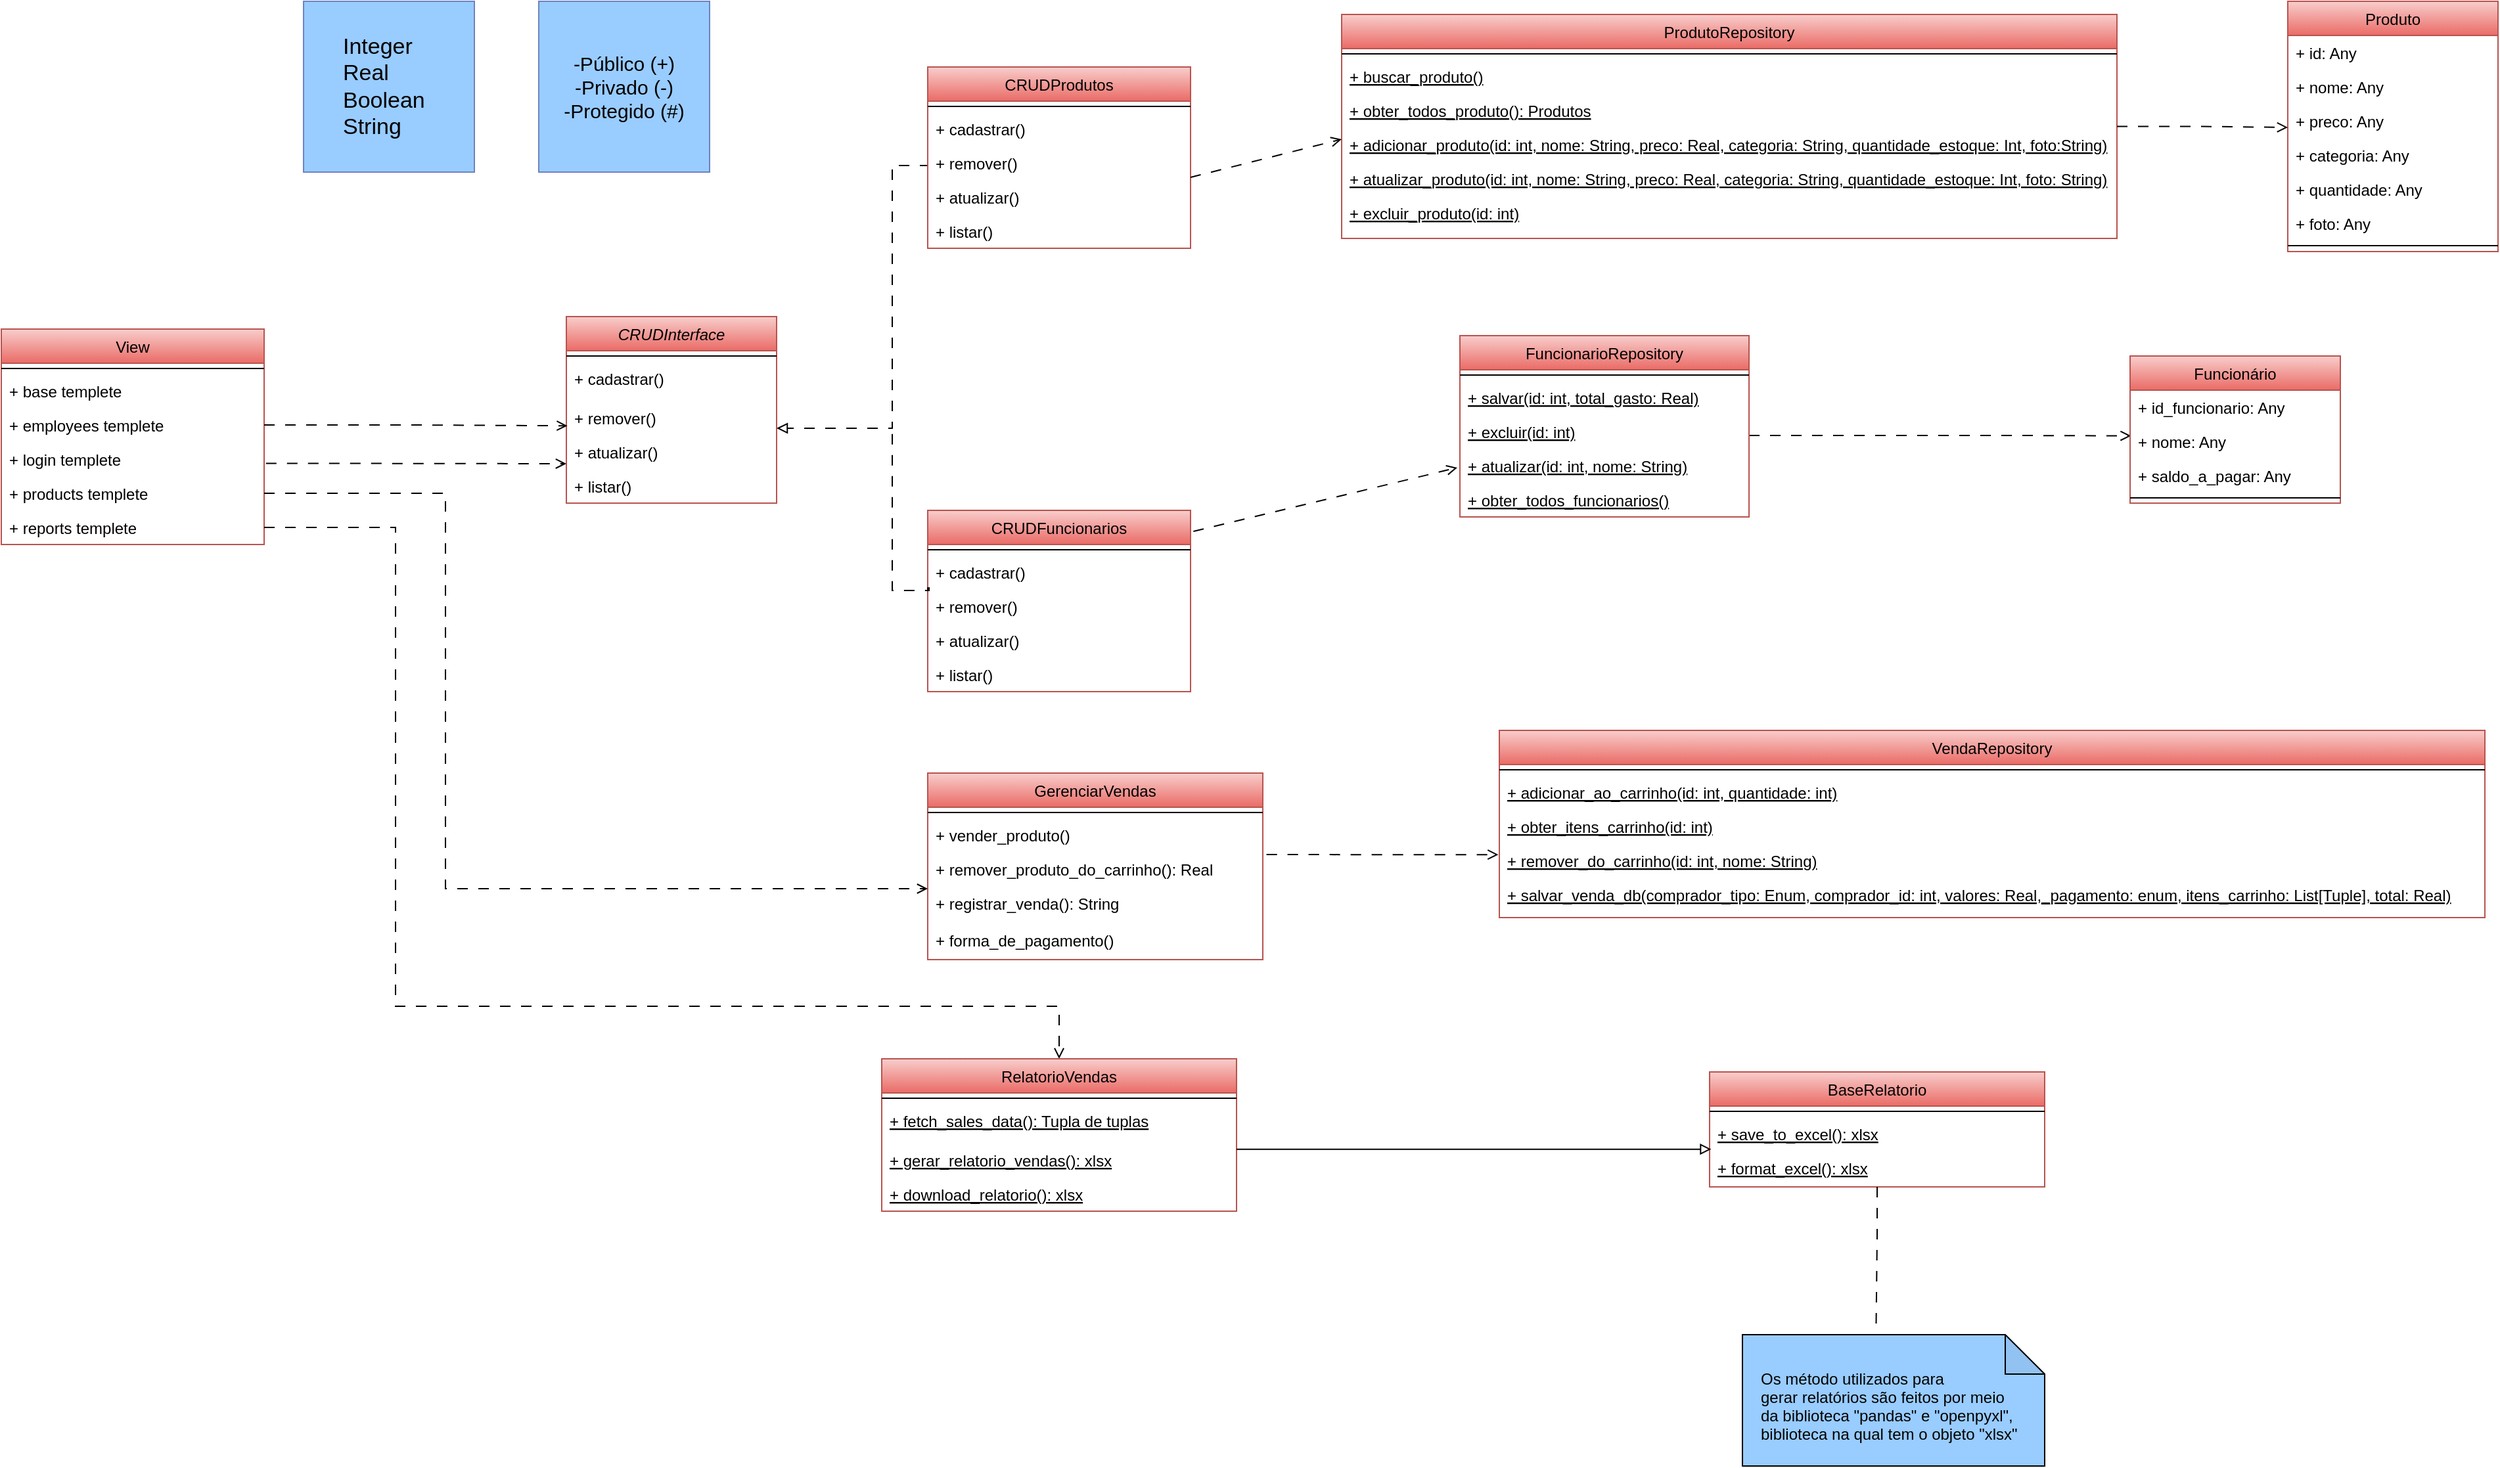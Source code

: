 <mxfile version="25.0.1">
  <diagram id="C5RBs43oDa-KdzZeNtuy" name="Page-1">
    <mxGraphModel dx="-1528" dy="1342" grid="1" gridSize="10" guides="1" tooltips="1" connect="1" arrows="1" fold="1" page="1" pageScale="1" pageWidth="827" pageHeight="1169" background="#ffffff" math="0" shadow="0">
      <root>
        <mxCell id="WIyWlLk6GJQsqaUBKTNV-0" />
        <mxCell id="WIyWlLk6GJQsqaUBKTNV-1" parent="WIyWlLk6GJQsqaUBKTNV-0" />
        <mxCell id="S7cXJ_CDG3G3nZu9S1j7-7" style="edgeStyle=orthogonalEdgeStyle;rounded=0;orthogonalLoop=1;jettySize=auto;html=1;exitX=0.5;exitY=0;exitDx=0;exitDy=0;startArrow=none;startFill=0;dashed=1;dashPattern=8 8;endArrow=open;endFill=0;" parent="WIyWlLk6GJQsqaUBKTNV-1" edge="1">
          <mxGeometry relative="1" as="geometry">
            <mxPoint x="3510" y="1020" as="targetPoint" />
            <Array as="points">
              <mxPoint x="2804" y="350" />
              <mxPoint x="3640" y="350" />
              <mxPoint x="3640" y="1020" />
            </Array>
          </mxGeometry>
        </mxCell>
        <mxCell id="RO-CDjRoIKHFXhDsi3ks-82" value="" style="whiteSpace=wrap;html=1;aspect=fixed;fillColor=#99CCFF;strokeColor=#6F83BE;" parent="WIyWlLk6GJQsqaUBKTNV-1" vertex="1">
          <mxGeometry x="4380" y="325" width="130" height="130" as="geometry" />
        </mxCell>
        <mxCell id="RO-CDjRoIKHFXhDsi3ks-83" value="&lt;font style=&quot;font-size: 17px;&quot;&gt;Integer&lt;/font&gt;&lt;div&gt;&lt;font style=&quot;font-size: 17px;&quot;&gt;Real&lt;/font&gt;&lt;/div&gt;&lt;div&gt;&lt;font style=&quot;font-size: 17px;&quot;&gt;Boolean&lt;/font&gt;&lt;/div&gt;&lt;div&gt;&lt;font style=&quot;font-size: 17px;&quot;&gt;String&lt;/font&gt;&lt;/div&gt;" style="text;html=1;align=left;verticalAlign=middle;whiteSpace=wrap;rounded=0;" parent="WIyWlLk6GJQsqaUBKTNV-1" vertex="1">
          <mxGeometry x="4407.5" y="360" width="75" height="60" as="geometry" />
        </mxCell>
        <mxCell id="RO-CDjRoIKHFXhDsi3ks-84" value="" style="whiteSpace=wrap;html=1;aspect=fixed;fillColor=#99CCFF;strokeColor=#6f83be;" parent="WIyWlLk6GJQsqaUBKTNV-1" vertex="1">
          <mxGeometry x="4559" y="325" width="130" height="130" as="geometry" />
        </mxCell>
        <mxCell id="RO-CDjRoIKHFXhDsi3ks-85" value="&lt;font style=&quot;font-size: 15px;&quot;&gt;-Público (+)&lt;br&gt;-Privado (-)&lt;br&gt;-Protegido (#)&lt;/font&gt;" style="text;html=1;align=center;verticalAlign=middle;whiteSpace=wrap;rounded=0;" parent="WIyWlLk6GJQsqaUBKTNV-1" vertex="1">
          <mxGeometry x="4577" y="350" width="94" height="80" as="geometry" />
        </mxCell>
        <mxCell id="RO-CDjRoIKHFXhDsi3ks-86" value="Produto" style="swimlane;fontStyle=0;align=center;verticalAlign=top;childLayout=stackLayout;horizontal=1;startSize=26;horizontalStack=0;resizeParent=1;resizeLast=0;collapsible=1;marginBottom=0;rounded=0;shadow=0;strokeWidth=1;fillColor=#f8cecc;gradientColor=#ea6b66;strokeColor=#b85450;" parent="WIyWlLk6GJQsqaUBKTNV-1" vertex="1">
          <mxGeometry x="5890" y="325" width="160" height="190.5" as="geometry">
            <mxRectangle x="130" y="380" width="160" height="26" as="alternateBounds" />
          </mxGeometry>
        </mxCell>
        <mxCell id="RO-CDjRoIKHFXhDsi3ks-87" value="+ id: Any" style="text;align=left;verticalAlign=top;spacingLeft=4;spacingRight=4;overflow=hidden;rotatable=0;points=[[0,0.5],[1,0.5]];portConstraint=eastwest;" parent="RO-CDjRoIKHFXhDsi3ks-86" vertex="1">
          <mxGeometry y="26" width="160" height="26" as="geometry" />
        </mxCell>
        <mxCell id="RO-CDjRoIKHFXhDsi3ks-88" value="+ nome: Any" style="text;align=left;verticalAlign=top;spacingLeft=4;spacingRight=4;overflow=hidden;rotatable=0;points=[[0,0.5],[1,0.5]];portConstraint=eastwest;" parent="RO-CDjRoIKHFXhDsi3ks-86" vertex="1">
          <mxGeometry y="52" width="160" height="26" as="geometry" />
        </mxCell>
        <mxCell id="RO-CDjRoIKHFXhDsi3ks-89" value="+ preco: Any" style="text;align=left;verticalAlign=top;spacingLeft=4;spacingRight=4;overflow=hidden;rotatable=0;points=[[0,0.5],[1,0.5]];portConstraint=eastwest;" parent="RO-CDjRoIKHFXhDsi3ks-86" vertex="1">
          <mxGeometry y="78" width="160" height="26" as="geometry" />
        </mxCell>
        <mxCell id="jOhBYb8m_JA2Lw_e8rEE-2" value="+ categoria: Any" style="text;align=left;verticalAlign=top;spacingLeft=4;spacingRight=4;overflow=hidden;rotatable=0;points=[[0,0.5],[1,0.5]];portConstraint=eastwest;" parent="RO-CDjRoIKHFXhDsi3ks-86" vertex="1">
          <mxGeometry y="104" width="160" height="26" as="geometry" />
        </mxCell>
        <mxCell id="RO-CDjRoIKHFXhDsi3ks-90" value="+ quantidade: Any" style="text;align=left;verticalAlign=top;spacingLeft=4;spacingRight=4;overflow=hidden;rotatable=0;points=[[0,0.5],[1,0.5]];portConstraint=eastwest;" parent="RO-CDjRoIKHFXhDsi3ks-86" vertex="1">
          <mxGeometry y="130" width="160" height="26" as="geometry" />
        </mxCell>
        <mxCell id="RO-CDjRoIKHFXhDsi3ks-91" value="+ foto: Any" style="text;align=left;verticalAlign=top;spacingLeft=4;spacingRight=4;overflow=hidden;rotatable=0;points=[[0,0.5],[1,0.5]];portConstraint=eastwest;" parent="RO-CDjRoIKHFXhDsi3ks-86" vertex="1">
          <mxGeometry y="156" width="160" height="26" as="geometry" />
        </mxCell>
        <mxCell id="RO-CDjRoIKHFXhDsi3ks-92" value="" style="line;html=1;strokeWidth=1;align=left;verticalAlign=middle;spacingTop=-1;spacingLeft=3;spacingRight=3;rotatable=0;labelPosition=right;points=[];portConstraint=eastwest;" parent="RO-CDjRoIKHFXhDsi3ks-86" vertex="1">
          <mxGeometry y="182" width="160" height="8" as="geometry" />
        </mxCell>
        <mxCell id="RO-CDjRoIKHFXhDsi3ks-98" value="View" style="swimlane;fontStyle=0;align=center;verticalAlign=top;childLayout=stackLayout;horizontal=1;startSize=26;horizontalStack=0;resizeParent=1;resizeLast=0;collapsible=1;marginBottom=0;rounded=0;shadow=0;strokeWidth=1;fillColor=#f8cecc;strokeColor=#b85450;gradientColor=#ea6b66;" parent="WIyWlLk6GJQsqaUBKTNV-1" vertex="1">
          <mxGeometry x="4150" y="574.5" width="200" height="164" as="geometry">
            <mxRectangle x="340" y="380" width="170" height="26" as="alternateBounds" />
          </mxGeometry>
        </mxCell>
        <mxCell id="RO-CDjRoIKHFXhDsi3ks-99" value="" style="line;html=1;strokeWidth=1;align=left;verticalAlign=middle;spacingTop=-1;spacingLeft=3;spacingRight=3;rotatable=0;labelPosition=right;points=[];portConstraint=eastwest;" parent="RO-CDjRoIKHFXhDsi3ks-98" vertex="1">
          <mxGeometry y="26" width="200" height="8" as="geometry" />
        </mxCell>
        <mxCell id="RO-CDjRoIKHFXhDsi3ks-100" value="+ base templete" style="text;align=left;verticalAlign=top;spacingLeft=4;spacingRight=4;overflow=hidden;rotatable=0;points=[[0,0.5],[1,0.5]];portConstraint=eastwest;" parent="RO-CDjRoIKHFXhDsi3ks-98" vertex="1">
          <mxGeometry y="34" width="200" height="26" as="geometry" />
        </mxCell>
        <mxCell id="RO-CDjRoIKHFXhDsi3ks-101" value="+ employees templete" style="text;align=left;verticalAlign=top;spacingLeft=4;spacingRight=4;overflow=hidden;rotatable=0;points=[[0,0.5],[1,0.5]];portConstraint=eastwest;" parent="RO-CDjRoIKHFXhDsi3ks-98" vertex="1">
          <mxGeometry y="60" width="200" height="26" as="geometry" />
        </mxCell>
        <mxCell id="RO-CDjRoIKHFXhDsi3ks-102" value="+ login templete" style="text;align=left;verticalAlign=top;spacingLeft=4;spacingRight=4;overflow=hidden;rotatable=0;points=[[0,0.5],[1,0.5]];portConstraint=eastwest;" parent="RO-CDjRoIKHFXhDsi3ks-98" vertex="1">
          <mxGeometry y="86" width="200" height="26" as="geometry" />
        </mxCell>
        <mxCell id="RO-CDjRoIKHFXhDsi3ks-103" value="+ products templete" style="text;align=left;verticalAlign=top;spacingLeft=4;spacingRight=4;overflow=hidden;rotatable=0;points=[[0,0.5],[1,0.5]];portConstraint=eastwest;" parent="RO-CDjRoIKHFXhDsi3ks-98" vertex="1">
          <mxGeometry y="112" width="200" height="26" as="geometry" />
        </mxCell>
        <mxCell id="RO-CDjRoIKHFXhDsi3ks-104" value="+ reports templete" style="text;align=left;verticalAlign=top;spacingLeft=4;spacingRight=4;overflow=hidden;rotatable=0;points=[[0,0.5],[1,0.5]];portConstraint=eastwest;" parent="RO-CDjRoIKHFXhDsi3ks-98" vertex="1">
          <mxGeometry y="138" width="200" height="26" as="geometry" />
        </mxCell>
        <mxCell id="RO-CDjRoIKHFXhDsi3ks-116" value="CRUDInterface" style="swimlane;fontStyle=2;align=center;verticalAlign=top;childLayout=stackLayout;horizontal=1;startSize=26;horizontalStack=0;resizeParent=1;resizeLast=0;collapsible=1;marginBottom=0;rounded=0;shadow=0;strokeWidth=1;fillColor=#f8cecc;gradientColor=#ea6b66;strokeColor=#b85450;" parent="WIyWlLk6GJQsqaUBKTNV-1" vertex="1">
          <mxGeometry x="4580" y="565" width="160" height="142" as="geometry">
            <mxRectangle x="130" y="380" width="160" height="26" as="alternateBounds" />
          </mxGeometry>
        </mxCell>
        <mxCell id="RO-CDjRoIKHFXhDsi3ks-117" value="" style="line;html=1;strokeWidth=1;align=left;verticalAlign=middle;spacingTop=-1;spacingLeft=3;spacingRight=3;rotatable=0;labelPosition=right;points=[];portConstraint=eastwest;" parent="RO-CDjRoIKHFXhDsi3ks-116" vertex="1">
          <mxGeometry y="26" width="160" height="8" as="geometry" />
        </mxCell>
        <mxCell id="RO-CDjRoIKHFXhDsi3ks-118" value="+ cadastrar()" style="text;align=left;verticalAlign=top;spacingLeft=4;spacingRight=4;overflow=hidden;rotatable=0;points=[[0,0.5],[1,0.5]];portConstraint=eastwest;" parent="RO-CDjRoIKHFXhDsi3ks-116" vertex="1">
          <mxGeometry y="34" width="160" height="30" as="geometry" />
        </mxCell>
        <mxCell id="RO-CDjRoIKHFXhDsi3ks-119" value="+ remover()" style="text;align=left;verticalAlign=top;spacingLeft=4;spacingRight=4;overflow=hidden;rotatable=0;points=[[0,0.5],[1,0.5]];portConstraint=eastwest;" parent="RO-CDjRoIKHFXhDsi3ks-116" vertex="1">
          <mxGeometry y="64" width="160" height="26" as="geometry" />
        </mxCell>
        <mxCell id="RO-CDjRoIKHFXhDsi3ks-120" value="+ atualizar()" style="text;align=left;verticalAlign=top;spacingLeft=4;spacingRight=4;overflow=hidden;rotatable=0;points=[[0,0.5],[1,0.5]];portConstraint=eastwest;" parent="RO-CDjRoIKHFXhDsi3ks-116" vertex="1">
          <mxGeometry y="90" width="160" height="26" as="geometry" />
        </mxCell>
        <mxCell id="RO-CDjRoIKHFXhDsi3ks-121" value="+ listar()" style="text;align=left;verticalAlign=top;spacingLeft=4;spacingRight=4;overflow=hidden;rotatable=0;points=[[0,0.5],[1,0.5]];portConstraint=eastwest;" parent="RO-CDjRoIKHFXhDsi3ks-116" vertex="1">
          <mxGeometry y="116" width="160" height="26" as="geometry" />
        </mxCell>
        <mxCell id="RO-CDjRoIKHFXhDsi3ks-122" value="" style="endArrow=block;html=1;rounded=0;dashed=1;endFill=0;dashPattern=8 8;edgeStyle=orthogonalEdgeStyle;exitX=0;exitY=0.5;exitDx=0;exitDy=0;" parent="WIyWlLk6GJQsqaUBKTNV-1" source="RO-CDjRoIKHFXhDsi3ks-132" edge="1">
          <mxGeometry width="50" height="50" relative="1" as="geometry">
            <mxPoint x="4850" y="450" as="sourcePoint" />
            <mxPoint x="4740" y="650" as="targetPoint" />
            <Array as="points">
              <mxPoint x="4855" y="450" />
              <mxPoint x="4828" y="450" />
              <mxPoint x="4828" y="650" />
              <mxPoint x="4740" y="650" />
            </Array>
          </mxGeometry>
        </mxCell>
        <mxCell id="RO-CDjRoIKHFXhDsi3ks-129" value="CRUDProdutos" style="swimlane;fontStyle=0;align=center;verticalAlign=top;childLayout=stackLayout;horizontal=1;startSize=26;horizontalStack=0;resizeParent=1;resizeLast=0;collapsible=1;marginBottom=0;rounded=0;shadow=0;strokeWidth=1;fillColor=#f8cecc;gradientColor=#ea6b66;strokeColor=#b85450;" parent="WIyWlLk6GJQsqaUBKTNV-1" vertex="1">
          <mxGeometry x="4855" y="375" width="200" height="138" as="geometry">
            <mxRectangle x="130" y="380" width="160" height="26" as="alternateBounds" />
          </mxGeometry>
        </mxCell>
        <mxCell id="RO-CDjRoIKHFXhDsi3ks-130" value="" style="line;html=1;strokeWidth=1;align=left;verticalAlign=middle;spacingTop=-1;spacingLeft=3;spacingRight=3;rotatable=0;labelPosition=right;points=[];portConstraint=eastwest;" parent="RO-CDjRoIKHFXhDsi3ks-129" vertex="1">
          <mxGeometry y="26" width="200" height="8" as="geometry" />
        </mxCell>
        <mxCell id="RO-CDjRoIKHFXhDsi3ks-131" value="+ cadastrar()" style="text;align=left;verticalAlign=top;spacingLeft=4;spacingRight=4;overflow=hidden;rotatable=0;points=[[0,0.5],[1,0.5]];portConstraint=eastwest;" parent="RO-CDjRoIKHFXhDsi3ks-129" vertex="1">
          <mxGeometry y="34" width="200" height="26" as="geometry" />
        </mxCell>
        <mxCell id="RO-CDjRoIKHFXhDsi3ks-132" value="+ remover()" style="text;align=left;verticalAlign=top;spacingLeft=4;spacingRight=4;overflow=hidden;rotatable=0;points=[[0,0.5],[1,0.5]];portConstraint=eastwest;" parent="RO-CDjRoIKHFXhDsi3ks-129" vertex="1">
          <mxGeometry y="60" width="200" height="26" as="geometry" />
        </mxCell>
        <mxCell id="RO-CDjRoIKHFXhDsi3ks-133" value="+ atualizar()" style="text;align=left;verticalAlign=top;spacingLeft=4;spacingRight=4;overflow=hidden;rotatable=0;points=[[0,0.5],[1,0.5]];portConstraint=eastwest;" parent="RO-CDjRoIKHFXhDsi3ks-129" vertex="1">
          <mxGeometry y="86" width="200" height="26" as="geometry" />
        </mxCell>
        <mxCell id="RO-CDjRoIKHFXhDsi3ks-134" value="+ listar()" style="text;align=left;verticalAlign=top;spacingLeft=4;spacingRight=4;overflow=hidden;rotatable=0;points=[[0,0.5],[1,0.5]];portConstraint=eastwest;" parent="RO-CDjRoIKHFXhDsi3ks-129" vertex="1">
          <mxGeometry y="112" width="200" height="26" as="geometry" />
        </mxCell>
        <mxCell id="RO-CDjRoIKHFXhDsi3ks-135" value="CRUDFuncionarios" style="swimlane;fontStyle=0;align=center;verticalAlign=top;childLayout=stackLayout;horizontal=1;startSize=26;horizontalStack=0;resizeParent=1;resizeLast=0;collapsible=1;marginBottom=0;rounded=0;shadow=0;strokeWidth=1;fillColor=#f8cecc;gradientColor=#ea6b66;strokeColor=#b85450;" parent="WIyWlLk6GJQsqaUBKTNV-1" vertex="1">
          <mxGeometry x="4855" y="712.5" width="200" height="138" as="geometry">
            <mxRectangle x="130" y="380" width="160" height="26" as="alternateBounds" />
          </mxGeometry>
        </mxCell>
        <mxCell id="RO-CDjRoIKHFXhDsi3ks-136" value="" style="line;html=1;strokeWidth=1;align=left;verticalAlign=middle;spacingTop=-1;spacingLeft=3;spacingRight=3;rotatable=0;labelPosition=right;points=[];portConstraint=eastwest;" parent="RO-CDjRoIKHFXhDsi3ks-135" vertex="1">
          <mxGeometry y="26" width="200" height="8" as="geometry" />
        </mxCell>
        <mxCell id="RO-CDjRoIKHFXhDsi3ks-137" value="+ cadastrar()" style="text;align=left;verticalAlign=top;spacingLeft=4;spacingRight=4;overflow=hidden;rotatable=0;points=[[0,0.5],[1,0.5]];portConstraint=eastwest;" parent="RO-CDjRoIKHFXhDsi3ks-135" vertex="1">
          <mxGeometry y="34" width="200" height="26" as="geometry" />
        </mxCell>
        <mxCell id="RO-CDjRoIKHFXhDsi3ks-138" value="+ remover()" style="text;align=left;verticalAlign=top;spacingLeft=4;spacingRight=4;overflow=hidden;rotatable=0;points=[[0,0.5],[1,0.5]];portConstraint=eastwest;" parent="RO-CDjRoIKHFXhDsi3ks-135" vertex="1">
          <mxGeometry y="60" width="200" height="26" as="geometry" />
        </mxCell>
        <mxCell id="RO-CDjRoIKHFXhDsi3ks-139" value="+ atualizar()" style="text;align=left;verticalAlign=top;spacingLeft=4;spacingRight=4;overflow=hidden;rotatable=0;points=[[0,0.5],[1,0.5]];portConstraint=eastwest;" parent="RO-CDjRoIKHFXhDsi3ks-135" vertex="1">
          <mxGeometry y="86" width="200" height="26" as="geometry" />
        </mxCell>
        <mxCell id="RO-CDjRoIKHFXhDsi3ks-140" value="+ listar()" style="text;align=left;verticalAlign=top;spacingLeft=4;spacingRight=4;overflow=hidden;rotatable=0;points=[[0,0.5],[1,0.5]];portConstraint=eastwest;" parent="RO-CDjRoIKHFXhDsi3ks-135" vertex="1">
          <mxGeometry y="112" width="200" height="26" as="geometry" />
        </mxCell>
        <mxCell id="RO-CDjRoIKHFXhDsi3ks-141" value="BaseRelatorio" style="swimlane;fontStyle=0;align=center;verticalAlign=top;childLayout=stackLayout;horizontal=1;startSize=26;horizontalStack=0;resizeParent=1;resizeLast=0;collapsible=1;marginBottom=0;rounded=0;shadow=0;strokeWidth=1;fillColor=#f8cecc;gradientColor=#ea6b66;strokeColor=#b85450;" parent="WIyWlLk6GJQsqaUBKTNV-1" vertex="1">
          <mxGeometry x="5450" y="1140" width="255" height="87.5" as="geometry">
            <mxRectangle x="130" y="380" width="160" height="26" as="alternateBounds" />
          </mxGeometry>
        </mxCell>
        <mxCell id="RO-CDjRoIKHFXhDsi3ks-142" value="" style="line;html=1;strokeWidth=1;align=left;verticalAlign=middle;spacingTop=-1;spacingLeft=3;spacingRight=3;rotatable=0;labelPosition=right;points=[];portConstraint=eastwest;" parent="RO-CDjRoIKHFXhDsi3ks-141" vertex="1">
          <mxGeometry y="26" width="255" height="8" as="geometry" />
        </mxCell>
        <mxCell id="RO-CDjRoIKHFXhDsi3ks-143" value="+ save_to_excel(): xlsx" style="text;align=left;verticalAlign=top;spacingLeft=4;spacingRight=4;overflow=hidden;rotatable=0;points=[[0,0.5],[1,0.5]];portConstraint=eastwest;fontStyle=4" parent="RO-CDjRoIKHFXhDsi3ks-141" vertex="1">
          <mxGeometry y="34" width="255" height="26" as="geometry" />
        </mxCell>
        <mxCell id="RO-CDjRoIKHFXhDsi3ks-144" value="+ format_excel(): xlsx" style="text;align=left;verticalAlign=top;spacingLeft=4;spacingRight=4;overflow=hidden;rotatable=0;points=[[0,0.5],[1,0.5]];portConstraint=eastwest;fontStyle=4" parent="RO-CDjRoIKHFXhDsi3ks-141" vertex="1">
          <mxGeometry y="60" width="255" height="26" as="geometry" />
        </mxCell>
        <mxCell id="RO-CDjRoIKHFXhDsi3ks-145" style="rounded=0;orthogonalLoop=1;jettySize=auto;html=1;entryX=-0.001;entryY=0.33;entryDx=0;entryDy=0;dashed=1;dashPattern=8 8;endArrow=open;endFill=0;exitX=1.011;exitY=1.079;exitDx=0;exitDy=0;exitPerimeter=0;entryPerimeter=0;" parent="WIyWlLk6GJQsqaUBKTNV-1" source="RO-CDjRoIKHFXhDsi3ks-148" target="jOhBYb8m_JA2Lw_e8rEE-61" edge="1">
          <mxGeometry relative="1" as="geometry">
            <mxPoint x="5238" y="810.5" as="targetPoint" />
          </mxGeometry>
        </mxCell>
        <mxCell id="RO-CDjRoIKHFXhDsi3ks-146" value="GerenciarVendas" style="swimlane;fontStyle=0;align=center;verticalAlign=top;childLayout=stackLayout;horizontal=1;startSize=26;horizontalStack=0;resizeParent=1;resizeLast=0;collapsible=1;marginBottom=0;rounded=0;shadow=0;strokeWidth=1;fillColor=#f8cecc;gradientColor=#ea6b66;strokeColor=#b85450;" parent="WIyWlLk6GJQsqaUBKTNV-1" vertex="1">
          <mxGeometry x="4855" y="912.5" width="255" height="142" as="geometry">
            <mxRectangle x="130" y="380" width="160" height="26" as="alternateBounds" />
          </mxGeometry>
        </mxCell>
        <mxCell id="RO-CDjRoIKHFXhDsi3ks-147" value="" style="line;html=1;strokeWidth=1;align=left;verticalAlign=middle;spacingTop=-1;spacingLeft=3;spacingRight=3;rotatable=0;labelPosition=right;points=[];portConstraint=eastwest;" parent="RO-CDjRoIKHFXhDsi3ks-146" vertex="1">
          <mxGeometry y="26" width="255" height="8" as="geometry" />
        </mxCell>
        <mxCell id="RO-CDjRoIKHFXhDsi3ks-148" value="+ vender_produto()" style="text;align=left;verticalAlign=top;spacingLeft=4;spacingRight=4;overflow=hidden;rotatable=0;points=[[0,0.5],[1,0.5]];portConstraint=eastwest;" parent="RO-CDjRoIKHFXhDsi3ks-146" vertex="1">
          <mxGeometry y="34" width="255" height="26" as="geometry" />
        </mxCell>
        <mxCell id="RO-CDjRoIKHFXhDsi3ks-149" value="+ remover_produto_do_carrinho(): Real" style="text;align=left;verticalAlign=top;spacingLeft=4;spacingRight=4;overflow=hidden;rotatable=0;points=[[0,0.5],[1,0.5]];portConstraint=eastwest;" parent="RO-CDjRoIKHFXhDsi3ks-146" vertex="1">
          <mxGeometry y="60" width="255" height="26" as="geometry" />
        </mxCell>
        <mxCell id="RO-CDjRoIKHFXhDsi3ks-150" value="+ registrar_venda(): String" style="text;align=left;verticalAlign=top;spacingLeft=4;spacingRight=4;overflow=hidden;rotatable=0;points=[[0,0.5],[1,0.5]];portConstraint=eastwest;" parent="RO-CDjRoIKHFXhDsi3ks-146" vertex="1">
          <mxGeometry y="86" width="255" height="28" as="geometry" />
        </mxCell>
        <mxCell id="RO-CDjRoIKHFXhDsi3ks-151" value="+ forma_de_pagamento()" style="text;align=left;verticalAlign=top;spacingLeft=4;spacingRight=4;overflow=hidden;rotatable=0;points=[[0,0.5],[1,0.5]];portConstraint=eastwest;" parent="RO-CDjRoIKHFXhDsi3ks-146" vertex="1">
          <mxGeometry y="114" width="255" height="28" as="geometry" />
        </mxCell>
        <mxCell id="RO-CDjRoIKHFXhDsi3ks-152" value="" style="endArrow=open;html=1;rounded=0;dashed=1;endFill=0;dashPattern=8 8;edgeStyle=orthogonalEdgeStyle;entryX=0.005;entryY=0.736;entryDx=0;entryDy=0;exitX=1;exitY=0.5;exitDx=0;exitDy=0;entryPerimeter=0;" parent="WIyWlLk6GJQsqaUBKTNV-1" source="RO-CDjRoIKHFXhDsi3ks-101" target="RO-CDjRoIKHFXhDsi3ks-119" edge="1">
          <mxGeometry width="50" height="50" relative="1" as="geometry">
            <mxPoint x="4348" y="652.5" as="sourcePoint" />
            <mxPoint x="4598" y="652.5" as="targetPoint" />
            <Array as="points">
              <mxPoint x="4465" y="648" />
            </Array>
          </mxGeometry>
        </mxCell>
        <mxCell id="RO-CDjRoIKHFXhDsi3ks-153" value="" style="endArrow=none;html=1;rounded=0;dashed=1;endFill=0;dashPattern=8 8;edgeStyle=orthogonalEdgeStyle;exitX=0;exitY=0.036;exitDx=0;exitDy=0;exitPerimeter=0;" parent="WIyWlLk6GJQsqaUBKTNV-1" source="RO-CDjRoIKHFXhDsi3ks-138" edge="1">
          <mxGeometry width="50" height="50" relative="1" as="geometry">
            <mxPoint x="4858" y="550.5" as="sourcePoint" />
            <mxPoint x="4828" y="652.5" as="targetPoint" />
            <Array as="points">
              <mxPoint x="4855" y="771.5" />
              <mxPoint x="4856" y="771.5" />
              <mxPoint x="4856" y="773.5" />
              <mxPoint x="4828" y="773.5" />
            </Array>
          </mxGeometry>
        </mxCell>
        <mxCell id="RO-CDjRoIKHFXhDsi3ks-154" value="" style="endArrow=open;html=1;rounded=0;dashed=1;endFill=0;dashPattern=8 8;edgeStyle=orthogonalEdgeStyle;entryX=0.002;entryY=0.169;entryDx=0;entryDy=0;entryPerimeter=0;exitX=1;exitY=0.5;exitDx=0;exitDy=0;" parent="WIyWlLk6GJQsqaUBKTNV-1" source="RO-CDjRoIKHFXhDsi3ks-103" edge="1">
          <mxGeometry width="50" height="50" relative="1" as="geometry">
            <mxPoint x="4488" y="802.5" as="sourcePoint" />
            <mxPoint x="4855" y="1000.5" as="targetPoint" />
            <Array as="points">
              <mxPoint x="4488" y="700" />
              <mxPoint x="4488" y="1001" />
            </Array>
          </mxGeometry>
        </mxCell>
        <mxCell id="RO-CDjRoIKHFXhDsi3ks-155" value="" style="endArrow=open;html=1;rounded=0;dashed=1;endFill=0;dashPattern=8 8;edgeStyle=orthogonalEdgeStyle;exitX=1;exitY=0.5;exitDx=0;exitDy=0;" parent="WIyWlLk6GJQsqaUBKTNV-1" source="RO-CDjRoIKHFXhDsi3ks-104" edge="1">
          <mxGeometry width="50" height="50" relative="1" as="geometry">
            <mxPoint x="4488" y="982.5" as="sourcePoint" />
            <mxPoint x="4955" y="1130" as="targetPoint" />
            <Array as="points">
              <mxPoint x="4450" y="726" />
              <mxPoint x="4450" y="1090" />
              <mxPoint x="4955" y="1090" />
            </Array>
          </mxGeometry>
        </mxCell>
        <mxCell id="RO-CDjRoIKHFXhDsi3ks-158" value="" style="endArrow=none;html=1;rounded=0;dashed=1;endFill=0;dashPattern=8 8;edgeStyle=orthogonalEdgeStyle;entryX=0.442;entryY=-0.005;entryDx=0;entryDy=0;entryPerimeter=0;exitX=0.5;exitY=1;exitDx=0;exitDy=0;" parent="WIyWlLk6GJQsqaUBKTNV-1" source="RO-CDjRoIKHFXhDsi3ks-141" target="RO-CDjRoIKHFXhDsi3ks-160" edge="1">
          <mxGeometry width="50" height="50" relative="1" as="geometry">
            <mxPoint x="5710" y="1260" as="sourcePoint" />
            <mxPoint x="5680" y="1360" as="targetPoint" />
            <Array as="points">
              <mxPoint x="5577" y="1264" />
              <mxPoint x="5577" y="1264" />
              <mxPoint x="5577" y="1310" />
              <mxPoint x="5577" y="1310" />
            </Array>
          </mxGeometry>
        </mxCell>
        <mxCell id="RO-CDjRoIKHFXhDsi3ks-160" value="" style="shape=note;whiteSpace=wrap;html=1;backgroundOutline=1;darkOpacity=0.05;fillColor=#99CCFF;" parent="WIyWlLk6GJQsqaUBKTNV-1" vertex="1">
          <mxGeometry x="5475" y="1340" width="230" height="100" as="geometry" />
        </mxCell>
        <mxCell id="RO-CDjRoIKHFXhDsi3ks-161" value="Os método utilizados para &#xa;gerar relatórios são feitos por meio&#xa;da biblioteca &quot;pandas&quot; e &quot;openpyxl&quot;,&#xa;biblioteca na qual tem o objeto &quot;xlsx&quot;" style="text;align=left;verticalAlign=top;spacingLeft=4;spacingRight=4;overflow=hidden;rotatable=0;points=[[0,0.5],[1,0.5]];portConstraint=eastwest;fontSize=12;" parent="WIyWlLk6GJQsqaUBKTNV-1" vertex="1">
          <mxGeometry x="5483" y="1360" width="212" height="70" as="geometry" />
        </mxCell>
        <mxCell id="RO-CDjRoIKHFXhDsi3ks-162" style="rounded=0;orthogonalLoop=1;jettySize=auto;html=1;entryX=0;entryY=0.5;entryDx=0;entryDy=0;exitX=1.011;exitY=0.116;exitDx=0;exitDy=0;exitPerimeter=0;endArrow=open;endFill=0;dashed=1;dashPattern=8 8;" parent="WIyWlLk6GJQsqaUBKTNV-1" source="RO-CDjRoIKHFXhDsi3ks-135" edge="1">
          <mxGeometry relative="1" as="geometry">
            <mxPoint x="5258" y="680" as="targetPoint" />
          </mxGeometry>
        </mxCell>
        <mxCell id="RO-CDjRoIKHFXhDsi3ks-163" value="" style="endArrow=open;html=1;rounded=0;dashed=1;endFill=0;dashPattern=8 8;edgeStyle=orthogonalEdgeStyle;exitX=1.007;exitY=0.623;exitDx=0;exitDy=0;exitPerimeter=0;" parent="WIyWlLk6GJQsqaUBKTNV-1" source="RO-CDjRoIKHFXhDsi3ks-102" edge="1">
          <mxGeometry width="50" height="50" relative="1" as="geometry">
            <mxPoint x="4358" y="662.5" as="sourcePoint" />
            <mxPoint x="4580" y="677" as="targetPoint" />
            <Array as="points">
              <mxPoint x="4358" y="677" />
              <mxPoint x="4580" y="677" />
            </Array>
          </mxGeometry>
        </mxCell>
        <mxCell id="jOhBYb8m_JA2Lw_e8rEE-5" value="ProdutoRepository" style="swimlane;fontStyle=0;align=center;verticalAlign=top;childLayout=stackLayout;horizontal=1;startSize=26;horizontalStack=0;resizeParent=1;resizeLast=0;collapsible=1;marginBottom=0;rounded=0;shadow=0;strokeWidth=1;fillColor=#f8cecc;gradientColor=#ea6b66;strokeColor=#b85450;" parent="WIyWlLk6GJQsqaUBKTNV-1" vertex="1">
          <mxGeometry x="5170" y="335" width="590" height="170.5" as="geometry">
            <mxRectangle x="130" y="380" width="160" height="26" as="alternateBounds" />
          </mxGeometry>
        </mxCell>
        <mxCell id="jOhBYb8m_JA2Lw_e8rEE-13" value="" style="line;html=1;strokeWidth=1;align=left;verticalAlign=middle;spacingTop=-1;spacingLeft=3;spacingRight=3;rotatable=0;labelPosition=right;points=[];portConstraint=eastwest;" parent="jOhBYb8m_JA2Lw_e8rEE-5" vertex="1">
          <mxGeometry y="26" width="590" height="8" as="geometry" />
        </mxCell>
        <mxCell id="jOhBYb8m_JA2Lw_e8rEE-3" value="+ buscar_produto()" style="text;align=left;verticalAlign=top;spacingLeft=4;spacingRight=4;overflow=hidden;rotatable=0;points=[[0,0.5],[1,0.5]];portConstraint=eastwest;fontStyle=4" parent="jOhBYb8m_JA2Lw_e8rEE-5" vertex="1">
          <mxGeometry y="34" width="590" height="26" as="geometry" />
        </mxCell>
        <mxCell id="jOhBYb8m_JA2Lw_e8rEE-14" value="+ obter_todos_produto(): Produtos" style="text;align=left;verticalAlign=top;spacingLeft=4;spacingRight=4;overflow=hidden;rotatable=0;points=[[0,0.5],[1,0.5]];portConstraint=eastwest;fontStyle=4" parent="jOhBYb8m_JA2Lw_e8rEE-5" vertex="1">
          <mxGeometry y="60" width="590" height="26" as="geometry" />
        </mxCell>
        <mxCell id="jOhBYb8m_JA2Lw_e8rEE-15" value="+ adicionar_produto(id: int, nome: String, preco: Real, categoria: String, quantidade_estoque: Int, foto:String)" style="text;align=left;verticalAlign=top;spacingLeft=4;spacingRight=4;overflow=hidden;rotatable=0;points=[[0,0.5],[1,0.5]];portConstraint=eastwest;fontStyle=4" parent="jOhBYb8m_JA2Lw_e8rEE-5" vertex="1">
          <mxGeometry y="86" width="590" height="26" as="geometry" />
        </mxCell>
        <mxCell id="jOhBYb8m_JA2Lw_e8rEE-16" value="+ atualizar_produto(id: int, nome: String, preco: Real, categoria: String, quantidade_estoque: Int, foto: String)" style="text;align=left;verticalAlign=top;spacingLeft=4;spacingRight=4;overflow=hidden;rotatable=0;points=[[0,0.5],[1,0.5]];portConstraint=eastwest;fontStyle=4" parent="jOhBYb8m_JA2Lw_e8rEE-5" vertex="1">
          <mxGeometry y="112" width="590" height="26" as="geometry" />
        </mxCell>
        <mxCell id="jOhBYb8m_JA2Lw_e8rEE-17" value="+ excluir_produto(id: int)" style="text;align=left;verticalAlign=top;spacingLeft=4;spacingRight=4;overflow=hidden;rotatable=0;points=[[0,0.5],[1,0.5]];portConstraint=eastwest;fontStyle=4" parent="jOhBYb8m_JA2Lw_e8rEE-5" vertex="1">
          <mxGeometry y="138" width="590" height="26" as="geometry" />
        </mxCell>
        <mxCell id="jOhBYb8m_JA2Lw_e8rEE-63" style="edgeStyle=orthogonalEdgeStyle;rounded=0;orthogonalLoop=1;jettySize=auto;html=1;dashed=1;endArrow=open;endFill=0;dashPattern=8 8;entryX=0.005;entryY=0.338;entryDx=0;entryDy=0;entryPerimeter=0;" parent="WIyWlLk6GJQsqaUBKTNV-1" target="jOhBYb8m_JA2Lw_e8rEE-44" edge="1">
          <mxGeometry relative="1" as="geometry">
            <mxPoint x="5480" y="655.5" as="sourcePoint" />
            <mxPoint x="5760" y="656" as="targetPoint" />
            <Array as="points">
              <mxPoint x="5680" y="656" />
            </Array>
          </mxGeometry>
        </mxCell>
        <mxCell id="jOhBYb8m_JA2Lw_e8rEE-31" value="FuncionarioRepository" style="swimlane;fontStyle=0;align=center;verticalAlign=top;childLayout=stackLayout;horizontal=1;startSize=26;horizontalStack=0;resizeParent=1;resizeLast=0;collapsible=1;marginBottom=0;rounded=0;shadow=0;strokeWidth=1;fillColor=#f8cecc;gradientColor=#ea6b66;strokeColor=#b85450;" parent="WIyWlLk6GJQsqaUBKTNV-1" vertex="1">
          <mxGeometry x="5260" y="579.5" width="220" height="138" as="geometry">
            <mxRectangle x="130" y="380" width="160" height="26" as="alternateBounds" />
          </mxGeometry>
        </mxCell>
        <mxCell id="jOhBYb8m_JA2Lw_e8rEE-33" value="" style="line;html=1;strokeWidth=1;align=left;verticalAlign=middle;spacingTop=-1;spacingLeft=3;spacingRight=3;rotatable=0;labelPosition=right;points=[];portConstraint=eastwest;" parent="jOhBYb8m_JA2Lw_e8rEE-31" vertex="1">
          <mxGeometry y="26" width="220" height="8" as="geometry" />
        </mxCell>
        <mxCell id="jOhBYb8m_JA2Lw_e8rEE-34" value="+ salvar(id: int, total_gasto: Real)" style="text;align=left;verticalAlign=top;spacingLeft=4;spacingRight=4;overflow=hidden;rotatable=0;points=[[0,0.5],[1,0.5]];portConstraint=eastwest;fontStyle=4" parent="jOhBYb8m_JA2Lw_e8rEE-31" vertex="1">
          <mxGeometry y="34" width="220" height="26" as="geometry" />
        </mxCell>
        <mxCell id="jOhBYb8m_JA2Lw_e8rEE-35" value="+ excluir(id: int)" style="text;align=left;verticalAlign=top;spacingLeft=4;spacingRight=4;overflow=hidden;rotatable=0;points=[[0,0.5],[1,0.5]];portConstraint=eastwest;fontStyle=4" parent="jOhBYb8m_JA2Lw_e8rEE-31" vertex="1">
          <mxGeometry y="60" width="220" height="26" as="geometry" />
        </mxCell>
        <mxCell id="jOhBYb8m_JA2Lw_e8rEE-37" value="+ atualizar(id: int, nome: String)" style="text;align=left;verticalAlign=top;spacingLeft=4;spacingRight=4;overflow=hidden;rotatable=0;points=[[0,0.5],[1,0.5]];portConstraint=eastwest;fontStyle=4" parent="jOhBYb8m_JA2Lw_e8rEE-31" vertex="1">
          <mxGeometry y="86" width="220" height="26" as="geometry" />
        </mxCell>
        <mxCell id="jOhBYb8m_JA2Lw_e8rEE-36" value="+ obter_todos_funcionarios()" style="text;align=left;verticalAlign=top;spacingLeft=4;spacingRight=4;overflow=hidden;rotatable=0;points=[[0,0.5],[1,0.5]];portConstraint=eastwest;fontStyle=4" parent="jOhBYb8m_JA2Lw_e8rEE-31" vertex="1">
          <mxGeometry y="112" width="220" height="26" as="geometry" />
        </mxCell>
        <mxCell id="jOhBYb8m_JA2Lw_e8rEE-39" style="edgeStyle=orthogonalEdgeStyle;rounded=0;orthogonalLoop=1;jettySize=auto;html=1;entryX=0;entryY=0.692;entryDx=0;entryDy=0;dashed=1;dashPattern=8 8;entryPerimeter=0;endArrow=open;endFill=0;" parent="WIyWlLk6GJQsqaUBKTNV-1" source="jOhBYb8m_JA2Lw_e8rEE-5" target="RO-CDjRoIKHFXhDsi3ks-89" edge="1">
          <mxGeometry relative="1" as="geometry">
            <Array as="points" />
          </mxGeometry>
        </mxCell>
        <mxCell id="jOhBYb8m_JA2Lw_e8rEE-40" style="rounded=0;orthogonalLoop=1;jettySize=auto;html=1;exitX=1.011;exitY=0.116;exitDx=0;exitDy=0;exitPerimeter=0;endArrow=open;endFill=0;dashed=1;dashPattern=8 8;" parent="WIyWlLk6GJQsqaUBKTNV-1" edge="1">
          <mxGeometry relative="1" as="geometry">
            <mxPoint x="5055" y="459" as="sourcePoint" />
            <mxPoint x="5170" y="430" as="targetPoint" />
          </mxGeometry>
        </mxCell>
        <mxCell id="jOhBYb8m_JA2Lw_e8rEE-42" value="Funcionário" style="swimlane;fontStyle=0;align=center;verticalAlign=top;childLayout=stackLayout;horizontal=1;startSize=26;horizontalStack=0;resizeParent=1;resizeLast=0;collapsible=1;marginBottom=0;rounded=0;shadow=0;strokeWidth=1;fillColor=#f8cecc;gradientColor=#ea6b66;strokeColor=#b85450;" parent="WIyWlLk6GJQsqaUBKTNV-1" vertex="1">
          <mxGeometry x="5770" y="595" width="160" height="112" as="geometry">
            <mxRectangle x="130" y="380" width="160" height="26" as="alternateBounds" />
          </mxGeometry>
        </mxCell>
        <mxCell id="jOhBYb8m_JA2Lw_e8rEE-43" value="+ id_funcionario: Any" style="text;align=left;verticalAlign=top;spacingLeft=4;spacingRight=4;overflow=hidden;rotatable=0;points=[[0,0.5],[1,0.5]];portConstraint=eastwest;" parent="jOhBYb8m_JA2Lw_e8rEE-42" vertex="1">
          <mxGeometry y="26" width="160" height="26" as="geometry" />
        </mxCell>
        <mxCell id="jOhBYb8m_JA2Lw_e8rEE-44" value="+ nome: Any" style="text;align=left;verticalAlign=top;spacingLeft=4;spacingRight=4;overflow=hidden;rotatable=0;points=[[0,0.5],[1,0.5]];portConstraint=eastwest;" parent="jOhBYb8m_JA2Lw_e8rEE-42" vertex="1">
          <mxGeometry y="52" width="160" height="26" as="geometry" />
        </mxCell>
        <mxCell id="jOhBYb8m_JA2Lw_e8rEE-45" value="+ saldo_a_pagar: Any" style="text;align=left;verticalAlign=top;spacingLeft=4;spacingRight=4;overflow=hidden;rotatable=0;points=[[0,0.5],[1,0.5]];portConstraint=eastwest;" parent="jOhBYb8m_JA2Lw_e8rEE-42" vertex="1">
          <mxGeometry y="78" width="160" height="26" as="geometry" />
        </mxCell>
        <mxCell id="jOhBYb8m_JA2Lw_e8rEE-46" value="" style="line;html=1;strokeWidth=1;align=left;verticalAlign=middle;spacingTop=-1;spacingLeft=3;spacingRight=3;rotatable=0;labelPosition=right;points=[];portConstraint=eastwest;" parent="jOhBYb8m_JA2Lw_e8rEE-42" vertex="1">
          <mxGeometry y="104" width="160" height="8" as="geometry" />
        </mxCell>
        <mxCell id="jOhBYb8m_JA2Lw_e8rEE-51" value="RelatorioVendas" style="swimlane;fontStyle=0;align=center;verticalAlign=top;childLayout=stackLayout;horizontal=1;startSize=26;horizontalStack=0;resizeParent=1;resizeLast=0;collapsible=1;marginBottom=0;rounded=0;shadow=0;strokeWidth=1;fillColor=#f8cecc;gradientColor=#ea6b66;strokeColor=#b85450;" parent="WIyWlLk6GJQsqaUBKTNV-1" vertex="1">
          <mxGeometry x="4820" y="1130" width="270" height="116" as="geometry">
            <mxRectangle x="130" y="380" width="160" height="26" as="alternateBounds" />
          </mxGeometry>
        </mxCell>
        <mxCell id="jOhBYb8m_JA2Lw_e8rEE-52" value="" style="line;html=1;strokeWidth=1;align=left;verticalAlign=middle;spacingTop=-1;spacingLeft=3;spacingRight=3;rotatable=0;labelPosition=right;points=[];portConstraint=eastwest;" parent="jOhBYb8m_JA2Lw_e8rEE-51" vertex="1">
          <mxGeometry y="26" width="270" height="8" as="geometry" />
        </mxCell>
        <mxCell id="jOhBYb8m_JA2Lw_e8rEE-53" value="+ fetch_sales_data(): Tupla de tuplas" style="text;align=left;verticalAlign=top;spacingLeft=4;spacingRight=4;overflow=hidden;rotatable=0;points=[[0,0.5],[1,0.5]];portConstraint=eastwest;fontStyle=4" parent="jOhBYb8m_JA2Lw_e8rEE-51" vertex="1">
          <mxGeometry y="34" width="270" height="30" as="geometry" />
        </mxCell>
        <mxCell id="jOhBYb8m_JA2Lw_e8rEE-54" value="+ gerar_relatorio_vendas(): xlsx" style="text;align=left;verticalAlign=top;spacingLeft=4;spacingRight=4;overflow=hidden;rotatable=0;points=[[0,0.5],[1,0.5]];portConstraint=eastwest;fontStyle=4" parent="jOhBYb8m_JA2Lw_e8rEE-51" vertex="1">
          <mxGeometry y="64" width="270" height="26" as="geometry" />
        </mxCell>
        <mxCell id="jOhBYb8m_JA2Lw_e8rEE-55" value="+ download_relatorio(): xlsx" style="text;align=left;verticalAlign=top;spacingLeft=4;spacingRight=4;overflow=hidden;rotatable=0;points=[[0,0.5],[1,0.5]];portConstraint=eastwest;fontStyle=4" parent="jOhBYb8m_JA2Lw_e8rEE-51" vertex="1">
          <mxGeometry y="90" width="270" height="26" as="geometry" />
        </mxCell>
        <mxCell id="jOhBYb8m_JA2Lw_e8rEE-57" value="VendaRepository" style="swimlane;fontStyle=0;align=center;verticalAlign=top;childLayout=stackLayout;horizontal=1;startSize=26;horizontalStack=0;resizeParent=1;resizeLast=0;collapsible=1;marginBottom=0;rounded=0;shadow=0;strokeWidth=1;fillColor=#f8cecc;gradientColor=#ea6b66;strokeColor=#b85450;" parent="WIyWlLk6GJQsqaUBKTNV-1" vertex="1">
          <mxGeometry x="5290" y="880" width="750" height="142.5" as="geometry">
            <mxRectangle x="130" y="380" width="160" height="26" as="alternateBounds" />
          </mxGeometry>
        </mxCell>
        <mxCell id="jOhBYb8m_JA2Lw_e8rEE-58" value="" style="line;html=1;strokeWidth=1;align=left;verticalAlign=middle;spacingTop=-1;spacingLeft=3;spacingRight=3;rotatable=0;labelPosition=right;points=[];portConstraint=eastwest;" parent="jOhBYb8m_JA2Lw_e8rEE-57" vertex="1">
          <mxGeometry y="26" width="750" height="8" as="geometry" />
        </mxCell>
        <mxCell id="jOhBYb8m_JA2Lw_e8rEE-59" value="+ adicionar_ao_carrinho(id: int, quantidade: int)" style="text;align=left;verticalAlign=top;spacingLeft=4;spacingRight=4;overflow=hidden;rotatable=0;points=[[0,0.5],[1,0.5]];portConstraint=eastwest;fontStyle=4" parent="jOhBYb8m_JA2Lw_e8rEE-57" vertex="1">
          <mxGeometry y="34" width="750" height="26" as="geometry" />
        </mxCell>
        <mxCell id="jOhBYb8m_JA2Lw_e8rEE-60" value="+ obter_itens_carrinho(id: int)" style="text;align=left;verticalAlign=top;spacingLeft=4;spacingRight=4;overflow=hidden;rotatable=0;points=[[0,0.5],[1,0.5]];portConstraint=eastwest;fontStyle=4" parent="jOhBYb8m_JA2Lw_e8rEE-57" vertex="1">
          <mxGeometry y="60" width="750" height="26" as="geometry" />
        </mxCell>
        <mxCell id="jOhBYb8m_JA2Lw_e8rEE-61" value="+ remover_do_carrinho(id: int, nome: String)" style="text;align=left;verticalAlign=top;spacingLeft=4;spacingRight=4;overflow=hidden;rotatable=0;points=[[0,0.5],[1,0.5]];portConstraint=eastwest;fontStyle=4" parent="jOhBYb8m_JA2Lw_e8rEE-57" vertex="1">
          <mxGeometry y="86" width="750" height="26" as="geometry" />
        </mxCell>
        <mxCell id="jOhBYb8m_JA2Lw_e8rEE-62" value="+ salvar_venda_db(comprador_tipo: Enum, comprador_id: int, valores: Real,_pagamento: enum, itens_carrinho: List[Tuple], total: Real)" style="text;align=left;verticalAlign=top;spacingLeft=4;spacingRight=4;overflow=hidden;rotatable=0;points=[[0,0.5],[1,0.5]];portConstraint=eastwest;fontStyle=4" parent="jOhBYb8m_JA2Lw_e8rEE-57" vertex="1">
          <mxGeometry y="112" width="750" height="26" as="geometry" />
        </mxCell>
        <mxCell id="HlkUKFntCqUgpDas4fOA-0" style="edgeStyle=orthogonalEdgeStyle;rounded=0;orthogonalLoop=1;jettySize=auto;html=1;entryX=0.005;entryY=-0.044;entryDx=0;entryDy=0;entryPerimeter=0;endArrow=block;endFill=0;" parent="WIyWlLk6GJQsqaUBKTNV-1" source="jOhBYb8m_JA2Lw_e8rEE-54" target="RO-CDjRoIKHFXhDsi3ks-144" edge="1">
          <mxGeometry relative="1" as="geometry">
            <Array as="points">
              <mxPoint x="5270" y="1199" />
            </Array>
          </mxGeometry>
        </mxCell>
      </root>
    </mxGraphModel>
  </diagram>
</mxfile>
